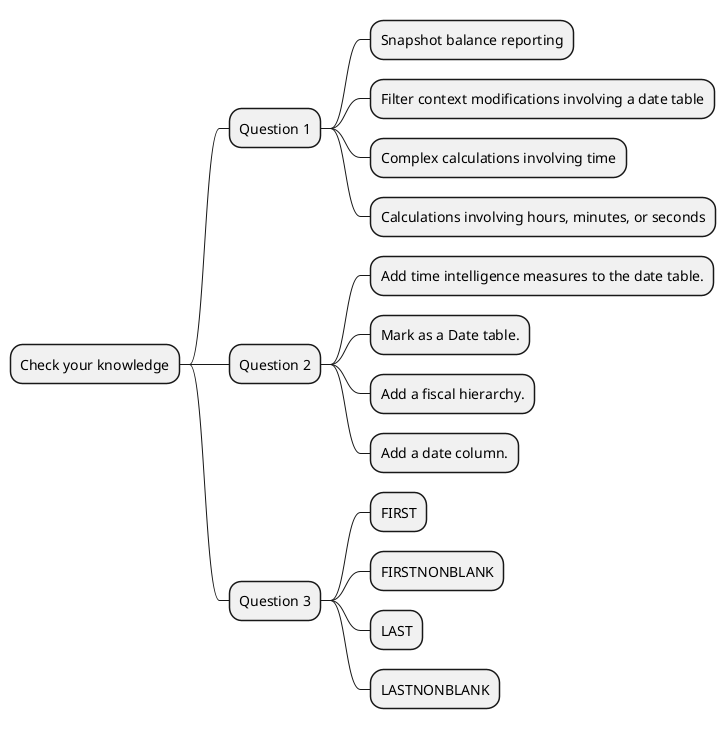 @startmindmap
* Check your knowledge
** Question 1
*** Snapshot balance reporting
*** Filter context modifications involving a date table
*** Complex calculations involving time
*** Calculations involving hours, minutes, or seconds
** Question 2
*** Add time intelligence measures to the date table.
*** Mark as a Date table.
*** Add a fiscal hierarchy.
*** Add a date column.
** Question 3
*** FIRST
*** FIRSTNONBLANK
*** LAST
*** LASTNONBLANK
@endmindmap